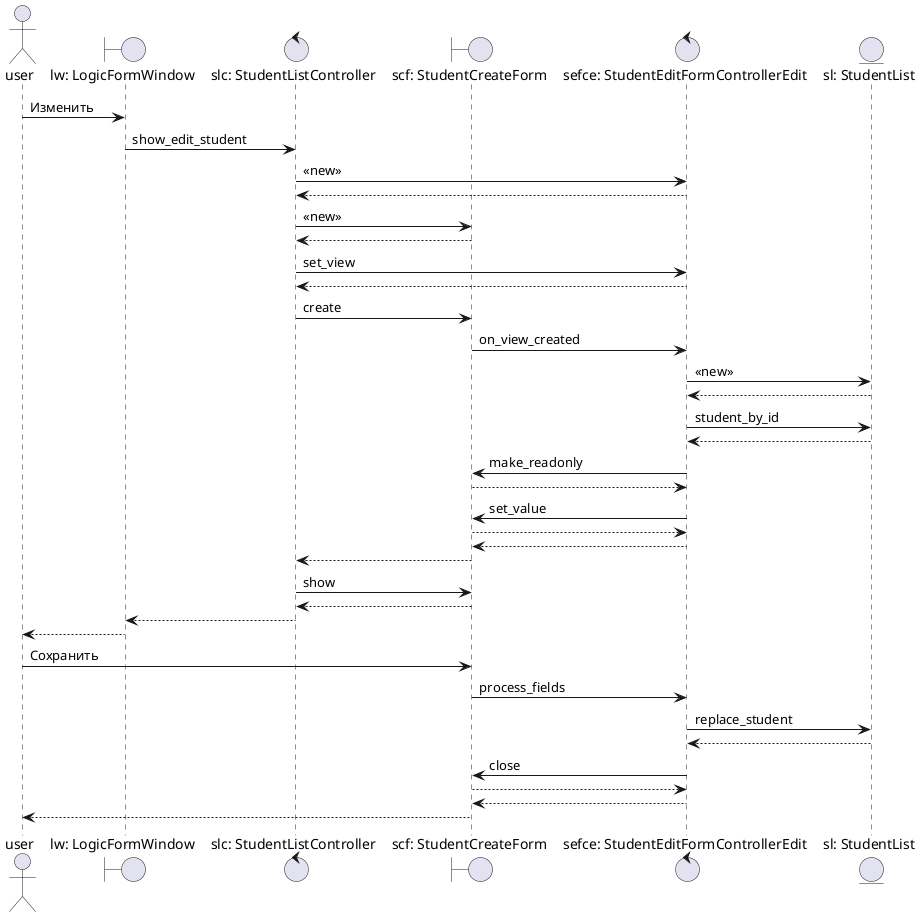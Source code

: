 @startuml
'https://plantuml.com/sequence-diagram



actor       user                        as user
boundary    "lw: LogicFormWindow"                   as lw
control     "slc: StudentListController"        as slc
boundary    "scf: StudentCreateForm"             as scf
control     "sefce: StudentEditFormControllerEdit"  as sefce
entity      "sl: StudentList"           as sl

user -> lw : Изменить
lw -> slc : show_edit_student
slc -> sefce : <<new>>
sefce --> slc
slc -> scf : <<new>>
scf --> slc
slc -> sefce : set_view
sefce --> slc
slc -> scf : create
scf -> sefce : on_view_created
sefce -> sl : <<new>>
sl --> sefce
sefce -> sl : student_by_id
sl --> sefce
sefce -> scf : make_readonly
scf --> sefce
sefce -> scf : set_value
scf --> sefce
sefce --> scf
scf --> slc
slc -> scf : show
scf --> slc
slc --> lw
lw --> user

user -> scf : Сохранить
scf -> sefce : process_fields
sefce -> sl : replace_student
sl --> sefce
sefce -> scf : close
scf --> sefce
sefce --> scf
scf --> user


@enduml